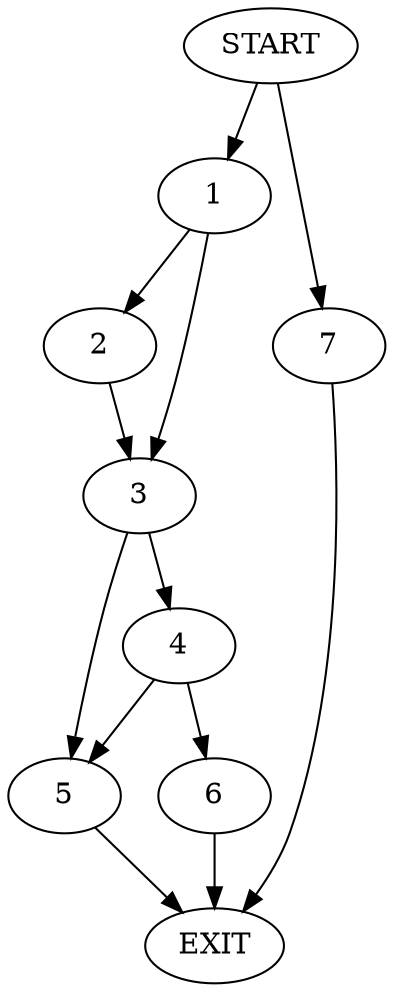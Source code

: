 digraph {
0 [label="START"]
8 [label="EXIT"]
0 -> 1
1 -> 2
1 -> 3
2 -> 3
3 -> 4
3 -> 5
5 -> 8
4 -> 6
4 -> 5
6 -> 8
0 -> 7
7 -> 8
}
